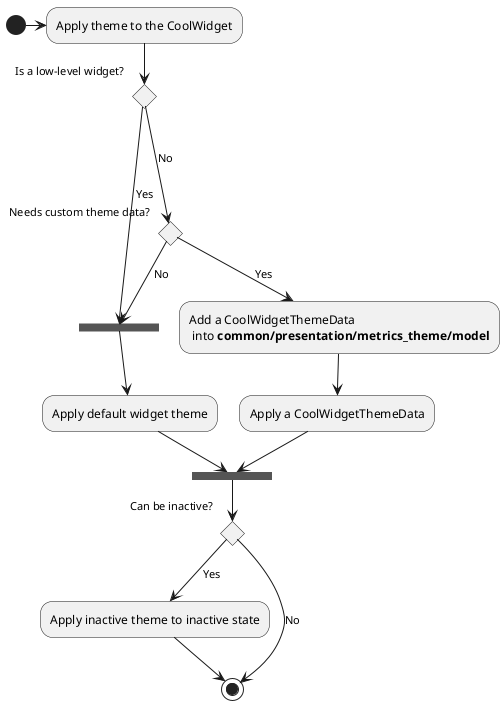 @startuml apply_widget_theme_diagram
(*) -> Apply theme to the CoolWidget
if Is a low-level widget? then
--> [Yes] ===STEP1===
else
---> [No] if Needs custom theme data? then
--> [Yes] Add a CoolWidgetThemeData \n into **common/presentation/metrics_theme/model**
--> Apply a CoolWidgetThemeData
--> ===STEP2===
else
--> [No] ===STEP1===
endif
--> Apply default widget theme
--> ===STEP2===
if Can be inactive? then
--> [Yes] Apply inactive theme to inactive state
--> (*)
else
--> [No] (*)
endif
@enduml
